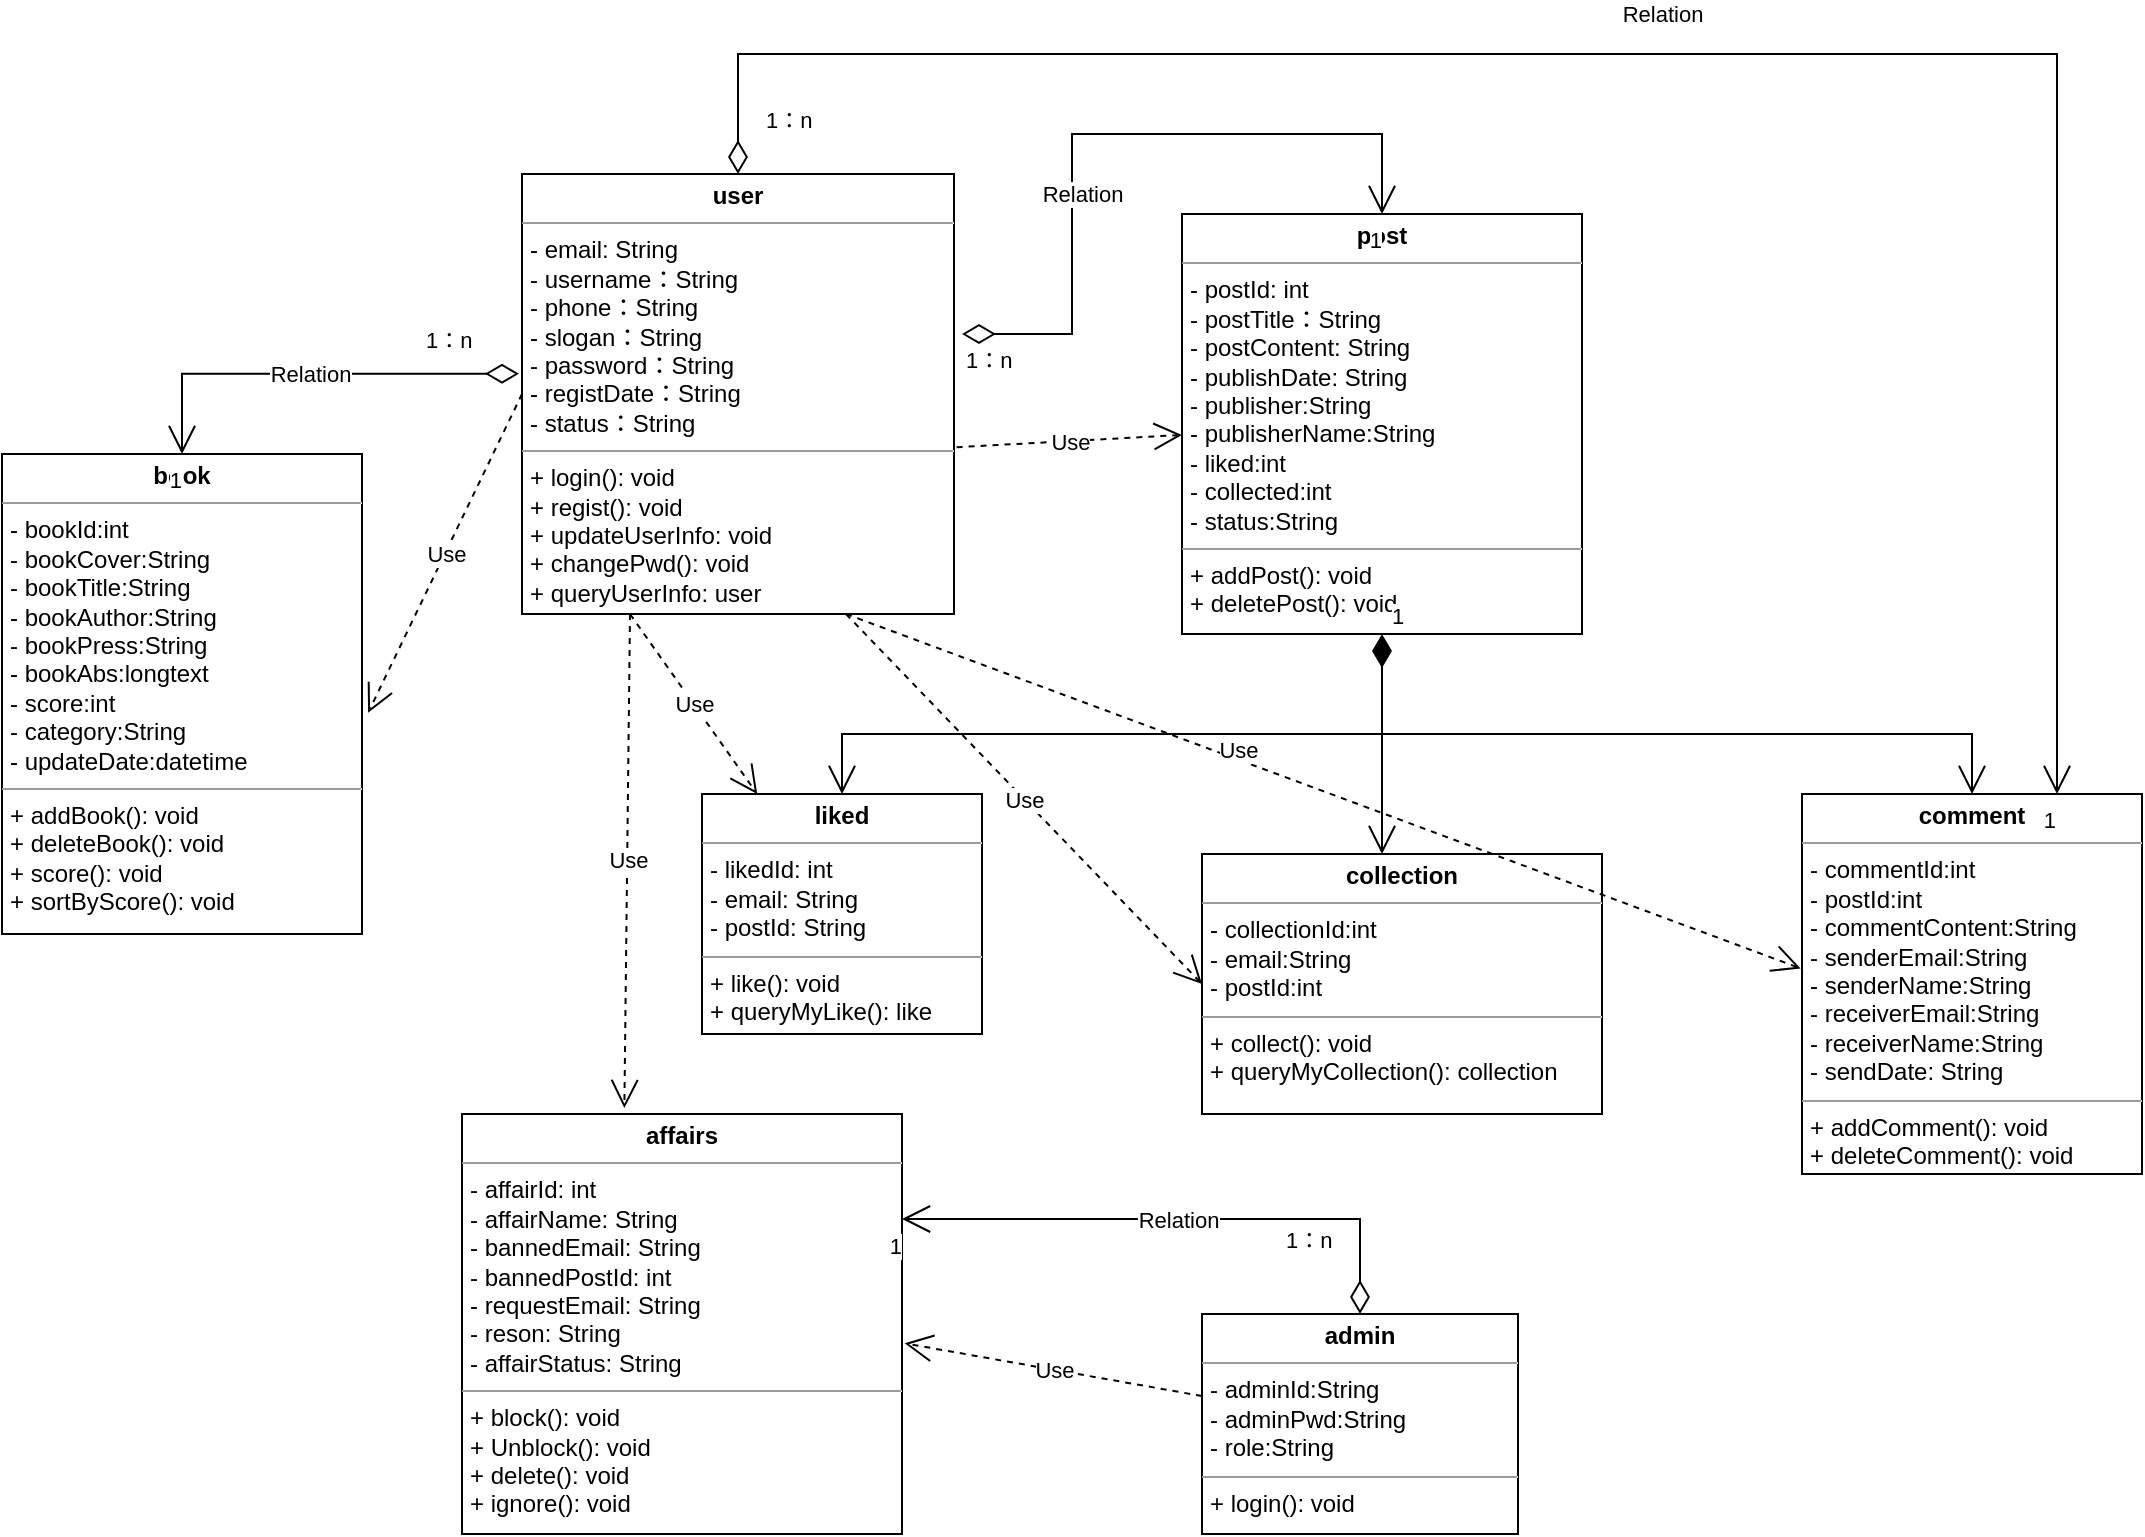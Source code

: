 <mxfile version="20.4.2" type="github">
  <diagram id="C5RBs43oDa-KdzZeNtuy" name="Page-1">
    <mxGraphModel dx="2587" dy="1996" grid="1" gridSize="10" guides="1" tooltips="1" connect="1" arrows="1" fold="1" page="1" pageScale="1" pageWidth="827" pageHeight="1169" math="0" shadow="0">
      <root>
        <mxCell id="WIyWlLk6GJQsqaUBKTNV-0" />
        <mxCell id="WIyWlLk6GJQsqaUBKTNV-1" parent="WIyWlLk6GJQsqaUBKTNV-0" />
        <mxCell id="PttCwia3pkCk1giH9d1G-4" value="&lt;p style=&quot;margin:0px;margin-top:4px;text-align:center;&quot;&gt;&lt;b&gt;user&lt;/b&gt;&lt;/p&gt;&lt;hr size=&quot;1&quot;&gt;&lt;p style=&quot;margin:0px;margin-left:4px;&quot;&gt;- email: String&lt;/p&gt;&lt;p style=&quot;margin:0px;margin-left:4px;&quot;&gt;- username：String&lt;/p&gt;&lt;p style=&quot;margin:0px;margin-left:4px;&quot;&gt;- phone：String&lt;/p&gt;&lt;p style=&quot;margin:0px;margin-left:4px;&quot;&gt;- slogan：String&lt;/p&gt;&lt;p style=&quot;margin:0px;margin-left:4px;&quot;&gt;-&amp;nbsp;password：String&lt;/p&gt;&lt;p style=&quot;margin:0px;margin-left:4px;&quot;&gt;-&amp;nbsp;registDate：String&lt;/p&gt;&lt;p style=&quot;margin:0px;margin-left:4px;&quot;&gt;-&amp;nbsp;status：String&lt;/p&gt;&lt;hr size=&quot;1&quot;&gt;&lt;p style=&quot;margin:0px;margin-left:4px;&quot;&gt;+ login(): void&lt;/p&gt;&lt;p style=&quot;margin:0px;margin-left:4px;&quot;&gt;+ regist(): void&lt;/p&gt;&lt;p style=&quot;margin:0px;margin-left:4px;&quot;&gt;+ updateUserInfo: void&lt;/p&gt;&lt;p style=&quot;margin:0px;margin-left:4px;&quot;&gt;+ changePwd(): void&lt;/p&gt;&lt;p style=&quot;margin:0px;margin-left:4px;&quot;&gt;+ queryUserInfo: user&lt;/p&gt;" style="verticalAlign=top;align=left;overflow=fill;fontSize=12;fontFamily=Helvetica;html=1;" vertex="1" parent="WIyWlLk6GJQsqaUBKTNV-1">
          <mxGeometry x="70" y="60" width="216" height="220" as="geometry" />
        </mxCell>
        <mxCell id="PttCwia3pkCk1giH9d1G-6" value="&lt;p style=&quot;margin:0px;margin-top:4px;text-align:center;&quot;&gt;&lt;b&gt;post&lt;/b&gt;&lt;/p&gt;&lt;hr size=&quot;1&quot;&gt;&lt;p style=&quot;margin:0px;margin-left:4px;&quot;&gt;- postId: int&lt;/p&gt;&lt;p style=&quot;margin:0px;margin-left:4px;&quot;&gt;- postTitle：String&lt;/p&gt;&lt;p style=&quot;margin:0px;margin-left:4px;&quot;&gt;- postContent: String&lt;/p&gt;&lt;p style=&quot;margin:0px;margin-left:4px;&quot;&gt;- publishDate: String&lt;/p&gt;&lt;p style=&quot;margin:0px;margin-left:4px;&quot;&gt;- publisher:String&lt;br&gt;&lt;/p&gt;&lt;p style=&quot;margin:0px;margin-left:4px;&quot;&gt;- publisherName:String&lt;/p&gt;&lt;p style=&quot;margin:0px;margin-left:4px;&quot;&gt;- liked:int&lt;/p&gt;&lt;p style=&quot;margin:0px;margin-left:4px;&quot;&gt;- collected:int&lt;/p&gt;&lt;p style=&quot;margin:0px;margin-left:4px;&quot;&gt;- status:String&lt;/p&gt;&lt;hr size=&quot;1&quot;&gt;&lt;p style=&quot;margin:0px;margin-left:4px;&quot;&gt;+ addPost(): void&lt;/p&gt;&lt;p style=&quot;margin:0px;margin-left:4px;&quot;&gt;+ deletePost(): void&lt;/p&gt;&lt;p style=&quot;margin:0px;margin-left:4px;&quot;&gt;&lt;br&gt;&lt;/p&gt;&lt;p style=&quot;margin:0px;margin-left:4px;&quot;&gt;&lt;br&gt;&lt;/p&gt;" style="verticalAlign=top;align=left;overflow=fill;fontSize=12;fontFamily=Helvetica;html=1;" vertex="1" parent="WIyWlLk6GJQsqaUBKTNV-1">
          <mxGeometry x="400" y="80" width="200" height="210" as="geometry" />
        </mxCell>
        <mxCell id="PttCwia3pkCk1giH9d1G-7" value="&lt;p style=&quot;margin:0px;margin-top:4px;text-align:center;&quot;&gt;&lt;b&gt;comment&lt;/b&gt;&lt;/p&gt;&lt;hr size=&quot;1&quot;&gt;&lt;p style=&quot;margin:0px;margin-left:4px;&quot;&gt;-&amp;nbsp;commentId:int&lt;/p&gt;&lt;p style=&quot;margin:0px;margin-left:4px;&quot;&gt;-&amp;nbsp;postId:int&lt;/p&gt;&lt;p style=&quot;margin:0px;margin-left:4px;&quot;&gt;-&amp;nbsp;commentContent:String&lt;/p&gt;&lt;p style=&quot;margin:0px;margin-left:4px;&quot;&gt;-&amp;nbsp;senderEmail:String&lt;/p&gt;&lt;p style=&quot;margin:0px;margin-left:4px;&quot;&gt;-&amp;nbsp;senderName:String&lt;/p&gt;&lt;p style=&quot;margin:0px;margin-left:4px;&quot;&gt;-&amp;nbsp;receiverEmail:String&lt;/p&gt;&lt;p style=&quot;margin:0px;margin-left:4px;&quot;&gt;-&amp;nbsp;receiverName:String&lt;/p&gt;&lt;p style=&quot;margin:0px;margin-left:4px;&quot;&gt;-&amp;nbsp;sendDate: String&lt;/p&gt;&lt;hr size=&quot;1&quot;&gt;&lt;p style=&quot;margin:0px;margin-left:4px;&quot;&gt;+ addComment(): void&lt;/p&gt;&lt;p style=&quot;margin:0px;margin-left:4px;&quot;&gt;+ deleteComment(): void&lt;/p&gt;" style="verticalAlign=top;align=left;overflow=fill;fontSize=12;fontFamily=Helvetica;html=1;" vertex="1" parent="WIyWlLk6GJQsqaUBKTNV-1">
          <mxGeometry x="710" y="370" width="170" height="190" as="geometry" />
        </mxCell>
        <mxCell id="PttCwia3pkCk1giH9d1G-8" value="&lt;p style=&quot;margin:0px;margin-top:4px;text-align:center;&quot;&gt;&lt;b&gt;collection&lt;/b&gt;&lt;/p&gt;&lt;hr size=&quot;1&quot;&gt;&lt;p style=&quot;margin:0px;margin-left:4px;&quot;&gt;-&amp;nbsp;collectionId:int&lt;/p&gt;&lt;p style=&quot;margin:0px;margin-left:4px;&quot;&gt;- email:String&lt;br&gt;&lt;/p&gt;&lt;p style=&quot;margin:0px;margin-left:4px;&quot;&gt;-&amp;nbsp;postId:int&lt;/p&gt;&lt;hr size=&quot;1&quot;&gt;&lt;p style=&quot;margin:0px;margin-left:4px;&quot;&gt;+ collect(): void&lt;/p&gt;&lt;p style=&quot;margin:0px;margin-left:4px;&quot;&gt;+ queryMyCollection(): collection&lt;/p&gt;" style="verticalAlign=top;align=left;overflow=fill;fontSize=12;fontFamily=Helvetica;html=1;" vertex="1" parent="WIyWlLk6GJQsqaUBKTNV-1">
          <mxGeometry x="410" y="400" width="200" height="130" as="geometry" />
        </mxCell>
        <mxCell id="PttCwia3pkCk1giH9d1G-9" value="&lt;p style=&quot;margin:0px;margin-top:4px;text-align:center;&quot;&gt;&lt;b&gt;book&lt;/b&gt;&lt;/p&gt;&lt;hr size=&quot;1&quot;&gt;&lt;p style=&quot;margin:0px;margin-left:4px;&quot;&gt;-&amp;nbsp;bookId:int&lt;/p&gt;&lt;p style=&quot;margin:0px;margin-left:4px;&quot;&gt;-&amp;nbsp;bookCover:String&lt;/p&gt;&lt;p style=&quot;margin:0px;margin-left:4px;&quot;&gt;-&amp;nbsp;bookTitle:String&lt;/p&gt;&lt;p style=&quot;margin:0px;margin-left:4px;&quot;&gt;-&amp;nbsp;bookAuthor:String&lt;/p&gt;&lt;p style=&quot;margin:0px;margin-left:4px;&quot;&gt;-&amp;nbsp;bookPress:String&lt;/p&gt;&lt;p style=&quot;margin:0px;margin-left:4px;&quot;&gt;-&amp;nbsp;bookAbs:longtext&lt;/p&gt;&lt;p style=&quot;margin:0px;margin-left:4px;&quot;&gt;-&amp;nbsp;score:int&lt;/p&gt;&lt;p style=&quot;margin:0px;margin-left:4px;&quot;&gt;-&amp;nbsp;category:String&lt;/p&gt;&lt;p style=&quot;margin:0px;margin-left:4px;&quot;&gt;-&amp;nbsp;updateDate:datetime&lt;/p&gt;&lt;hr size=&quot;1&quot;&gt;&lt;p style=&quot;margin:0px;margin-left:4px;&quot;&gt;+ addBook(): void&lt;/p&gt;&lt;p style=&quot;margin:0px;margin-left:4px;&quot;&gt;+ deleteBook(): void&lt;/p&gt;&lt;p style=&quot;margin:0px;margin-left:4px;&quot;&gt;+ score(): void&lt;/p&gt;&lt;p style=&quot;margin:0px;margin-left:4px;&quot;&gt;+ sortByScore(): void&lt;/p&gt;" style="verticalAlign=top;align=left;overflow=fill;fontSize=12;fontFamily=Helvetica;html=1;" vertex="1" parent="WIyWlLk6GJQsqaUBKTNV-1">
          <mxGeometry x="-190" y="200" width="180" height="240" as="geometry" />
        </mxCell>
        <mxCell id="PttCwia3pkCk1giH9d1G-10" value="&lt;p style=&quot;margin:0px;margin-top:4px;text-align:center;&quot;&gt;&lt;b&gt;admin&lt;/b&gt;&lt;/p&gt;&lt;hr size=&quot;1&quot;&gt;&lt;p style=&quot;margin:0px;margin-left:4px;&quot;&gt;-&amp;nbsp;adminId:String&lt;/p&gt;&lt;p style=&quot;margin:0px;margin-left:4px;&quot;&gt;-&amp;nbsp;adminPwd:String&lt;/p&gt;&lt;p style=&quot;margin:0px;margin-left:4px;&quot;&gt;-&amp;nbsp;role:String&lt;/p&gt;&lt;hr size=&quot;1&quot;&gt;&lt;p style=&quot;margin:0px;margin-left:4px;&quot;&gt;+ login(): void&lt;/p&gt;" style="verticalAlign=top;align=left;overflow=fill;fontSize=12;fontFamily=Helvetica;html=1;" vertex="1" parent="WIyWlLk6GJQsqaUBKTNV-1">
          <mxGeometry x="410" y="630" width="158" height="110" as="geometry" />
        </mxCell>
        <mxCell id="PttCwia3pkCk1giH9d1G-11" value="&lt;p style=&quot;margin:0px;margin-top:4px;text-align:center;&quot;&gt;&lt;b&gt;affairs&lt;/b&gt;&lt;br&gt;&lt;/p&gt;&lt;hr size=&quot;1&quot;&gt;&lt;p style=&quot;margin:0px;margin-left:4px;&quot;&gt;- affairId: int&lt;/p&gt;&lt;p style=&quot;margin:0px;margin-left:4px;&quot;&gt;- affairName: String&lt;/p&gt;&lt;p style=&quot;margin:0px;margin-left:4px;&quot;&gt;- bannedEmail: String&lt;/p&gt;&lt;p style=&quot;margin:0px;margin-left:4px;&quot;&gt;- bannedPostId: int&lt;/p&gt;&lt;p style=&quot;margin:0px;margin-left:4px;&quot;&gt;- requestEmail: String&lt;/p&gt;&lt;p style=&quot;margin:0px;margin-left:4px;&quot;&gt;- reson: String&lt;/p&gt;&lt;p style=&quot;margin:0px;margin-left:4px;&quot;&gt;- affairStatus: String&lt;/p&gt;&lt;hr size=&quot;1&quot;&gt;&lt;p style=&quot;margin:0px;margin-left:4px;&quot;&gt;+ block(): void&lt;/p&gt;&lt;p style=&quot;margin:0px;margin-left:4px;&quot;&gt;+&amp;nbsp;Unblock(): void&lt;/p&gt;&lt;p style=&quot;margin:0px;margin-left:4px;&quot;&gt;+ delete(): void&lt;/p&gt;&lt;p style=&quot;margin:0px;margin-left:4px;&quot;&gt;+ ignore(): void&lt;/p&gt;&lt;p style=&quot;margin:0px;margin-left:4px;&quot;&gt;&lt;br&gt;&lt;/p&gt;" style="verticalAlign=top;align=left;overflow=fill;fontSize=12;fontFamily=Helvetica;html=1;" vertex="1" parent="WIyWlLk6GJQsqaUBKTNV-1">
          <mxGeometry x="40" y="530" width="220" height="210" as="geometry" />
        </mxCell>
        <mxCell id="PttCwia3pkCk1giH9d1G-12" value="&lt;p style=&quot;margin:0px;margin-top:4px;text-align:center;&quot;&gt;&lt;b&gt;liked&lt;/b&gt;&lt;/p&gt;&lt;hr size=&quot;1&quot;&gt;&lt;p style=&quot;margin:0px;margin-left:4px;&quot;&gt;- likedId: int&lt;/p&gt;&lt;p style=&quot;margin:0px;margin-left:4px;&quot;&gt;- email: String&lt;/p&gt;&lt;p style=&quot;margin:0px;margin-left:4px;&quot;&gt;- postId: String&lt;/p&gt;&lt;hr size=&quot;1&quot;&gt;&lt;p style=&quot;margin:0px;margin-left:4px;&quot;&gt;+ like(): void&lt;/p&gt;&lt;p style=&quot;margin:0px;margin-left:4px;&quot;&gt;+ queryMyLike(): like&lt;/p&gt;" style="verticalAlign=top;align=left;overflow=fill;fontSize=12;fontFamily=Helvetica;html=1;" vertex="1" parent="WIyWlLk6GJQsqaUBKTNV-1">
          <mxGeometry x="160" y="370" width="140" height="120" as="geometry" />
        </mxCell>
        <mxCell id="PttCwia3pkCk1giH9d1G-23" value="1" style="endArrow=open;html=1;endSize=12;startArrow=diamondThin;startSize=14;startFill=1;edgeStyle=orthogonalEdgeStyle;align=left;verticalAlign=bottom;rounded=0;exitX=0.5;exitY=1;exitDx=0;exitDy=0;entryX=0.5;entryY=0;entryDx=0;entryDy=0;" edge="1" parent="WIyWlLk6GJQsqaUBKTNV-1" source="PttCwia3pkCk1giH9d1G-6" target="PttCwia3pkCk1giH9d1G-12">
          <mxGeometry x="-1" y="3" relative="1" as="geometry">
            <mxPoint x="320" y="380" as="sourcePoint" />
            <mxPoint x="480" y="380" as="targetPoint" />
            <Array as="points">
              <mxPoint x="500" y="340" />
              <mxPoint x="230" y="340" />
            </Array>
          </mxGeometry>
        </mxCell>
        <mxCell id="PttCwia3pkCk1giH9d1G-25" value="" style="endArrow=open;endFill=1;endSize=12;html=1;rounded=0;entryX=0.45;entryY=0;entryDx=0;entryDy=0;entryPerimeter=0;" edge="1" parent="WIyWlLk6GJQsqaUBKTNV-1" target="PttCwia3pkCk1giH9d1G-8">
          <mxGeometry width="160" relative="1" as="geometry">
            <mxPoint x="500" y="320" as="sourcePoint" />
            <mxPoint x="540" y="300" as="targetPoint" />
          </mxGeometry>
        </mxCell>
        <mxCell id="PttCwia3pkCk1giH9d1G-26" value="" style="endArrow=open;endFill=1;endSize=12;html=1;rounded=0;entryX=0.5;entryY=0;entryDx=0;entryDy=0;" edge="1" parent="WIyWlLk6GJQsqaUBKTNV-1" target="PttCwia3pkCk1giH9d1G-7">
          <mxGeometry width="160" relative="1" as="geometry">
            <mxPoint x="500" y="340" as="sourcePoint" />
            <mxPoint x="530" y="280" as="targetPoint" />
            <Array as="points">
              <mxPoint x="795" y="340" />
            </Array>
          </mxGeometry>
        </mxCell>
        <mxCell id="PttCwia3pkCk1giH9d1G-27" value="Use" style="endArrow=open;endSize=12;dashed=1;html=1;rounded=0;exitX=0.25;exitY=1;exitDx=0;exitDy=0;" edge="1" parent="WIyWlLk6GJQsqaUBKTNV-1" source="PttCwia3pkCk1giH9d1G-4" target="PttCwia3pkCk1giH9d1G-12">
          <mxGeometry width="160" relative="1" as="geometry">
            <mxPoint x="240" y="290" as="sourcePoint" />
            <mxPoint x="470" y="290" as="targetPoint" />
          </mxGeometry>
        </mxCell>
        <mxCell id="PttCwia3pkCk1giH9d1G-38" value="Use" style="endArrow=open;endSize=12;dashed=1;html=1;rounded=0;entryX=0;entryY=0.5;entryDx=0;entryDy=0;exitX=0.75;exitY=1;exitDx=0;exitDy=0;" edge="1" parent="WIyWlLk6GJQsqaUBKTNV-1" source="PttCwia3pkCk1giH9d1G-4" target="PttCwia3pkCk1giH9d1G-8">
          <mxGeometry width="160" relative="1" as="geometry">
            <mxPoint x="180" y="280" as="sourcePoint" />
            <mxPoint x="219.2" y="380" as="targetPoint" />
          </mxGeometry>
        </mxCell>
        <mxCell id="PttCwia3pkCk1giH9d1G-39" value="Use" style="endArrow=open;endSize=12;dashed=1;html=1;rounded=0;entryX=-0.004;entryY=0.459;entryDx=0;entryDy=0;entryPerimeter=0;exitX=0.75;exitY=1;exitDx=0;exitDy=0;" edge="1" parent="WIyWlLk6GJQsqaUBKTNV-1" source="PttCwia3pkCk1giH9d1G-4" target="PttCwia3pkCk1giH9d1G-7">
          <mxGeometry x="-0.184" y="4" width="160" relative="1" as="geometry">
            <mxPoint x="270" y="280" as="sourcePoint" />
            <mxPoint x="229.2" y="390" as="targetPoint" />
            <mxPoint as="offset" />
          </mxGeometry>
        </mxCell>
        <mxCell id="PttCwia3pkCk1giH9d1G-40" value="Use" style="endArrow=open;endSize=12;dashed=1;html=1;rounded=0;exitX=1.006;exitY=0.621;exitDx=0;exitDy=0;exitPerimeter=0;" edge="1" parent="WIyWlLk6GJQsqaUBKTNV-1" source="PttCwia3pkCk1giH9d1G-4" target="PttCwia3pkCk1giH9d1G-6">
          <mxGeometry width="160" relative="1" as="geometry">
            <mxPoint x="208" y="310" as="sourcePoint" />
            <mxPoint x="239.2" y="400" as="targetPoint" />
          </mxGeometry>
        </mxCell>
        <mxCell id="PttCwia3pkCk1giH9d1G-41" value="Use" style="endArrow=open;endSize=12;dashed=1;html=1;rounded=0;exitX=0;exitY=0.5;exitDx=0;exitDy=0;entryX=1.017;entryY=0.539;entryDx=0;entryDy=0;entryPerimeter=0;" edge="1" parent="WIyWlLk6GJQsqaUBKTNV-1" source="PttCwia3pkCk1giH9d1G-4" target="PttCwia3pkCk1giH9d1G-9">
          <mxGeometry width="160" relative="1" as="geometry">
            <mxPoint x="188" y="290" as="sourcePoint" />
            <mxPoint x="219.2" y="380" as="targetPoint" />
          </mxGeometry>
        </mxCell>
        <mxCell id="PttCwia3pkCk1giH9d1G-43" value="Use" style="endArrow=open;endSize=12;dashed=1;html=1;rounded=0;exitX=0.25;exitY=1;exitDx=0;exitDy=0;entryX=0.369;entryY=-0.014;entryDx=0;entryDy=0;entryPerimeter=0;" edge="1" parent="WIyWlLk6GJQsqaUBKTNV-1" source="PttCwia3pkCk1giH9d1G-4" target="PttCwia3pkCk1giH9d1G-11">
          <mxGeometry width="160" relative="1" as="geometry">
            <mxPoint x="198" y="300" as="sourcePoint" />
            <mxPoint x="229.2" y="390" as="targetPoint" />
          </mxGeometry>
        </mxCell>
        <mxCell id="PttCwia3pkCk1giH9d1G-44" value="Use" style="endArrow=open;endSize=12;dashed=1;html=1;rounded=0;entryX=1.006;entryY=0.546;entryDx=0;entryDy=0;entryPerimeter=0;" edge="1" parent="WIyWlLk6GJQsqaUBKTNV-1" source="PttCwia3pkCk1giH9d1G-10" target="PttCwia3pkCk1giH9d1G-11">
          <mxGeometry width="160" relative="1" as="geometry">
            <mxPoint x="167.912" y="292.2" as="sourcePoint" />
            <mxPoint x="131.18" y="537.06" as="targetPoint" />
          </mxGeometry>
        </mxCell>
        <mxCell id="PttCwia3pkCk1giH9d1G-45" value="Relation" style="endArrow=open;html=1;endSize=12;startArrow=diamondThin;startSize=14;startFill=0;edgeStyle=orthogonalEdgeStyle;rounded=0;entryX=0.5;entryY=0;entryDx=0;entryDy=0;" edge="1" parent="WIyWlLk6GJQsqaUBKTNV-1" target="PttCwia3pkCk1giH9d1G-6">
          <mxGeometry x="-0.285" y="-5" relative="1" as="geometry">
            <mxPoint x="290" y="140" as="sourcePoint" />
            <mxPoint x="450" y="140" as="targetPoint" />
            <Array as="points">
              <mxPoint x="345" y="140" />
              <mxPoint x="345" y="40" />
              <mxPoint x="500" y="40" />
            </Array>
            <mxPoint as="offset" />
          </mxGeometry>
        </mxCell>
        <mxCell id="PttCwia3pkCk1giH9d1G-46" value="1：n" style="edgeLabel;resizable=0;html=1;align=left;verticalAlign=top;" connectable="0" vertex="1" parent="PttCwia3pkCk1giH9d1G-45">
          <mxGeometry x="-1" relative="1" as="geometry" />
        </mxCell>
        <mxCell id="PttCwia3pkCk1giH9d1G-47" value="1" style="edgeLabel;resizable=0;html=1;align=right;verticalAlign=top;" connectable="0" vertex="1" parent="PttCwia3pkCk1giH9d1G-45">
          <mxGeometry x="1" relative="1" as="geometry" />
        </mxCell>
        <mxCell id="PttCwia3pkCk1giH9d1G-50" value="Relation" style="endArrow=open;html=1;endSize=12;startArrow=diamondThin;startSize=14;startFill=0;edgeStyle=orthogonalEdgeStyle;rounded=0;exitX=-0.007;exitY=0.454;exitDx=0;exitDy=0;exitPerimeter=0;entryX=0.5;entryY=0;entryDx=0;entryDy=0;" edge="1" parent="WIyWlLk6GJQsqaUBKTNV-1" source="PttCwia3pkCk1giH9d1G-4" target="PttCwia3pkCk1giH9d1G-9">
          <mxGeometry relative="1" as="geometry">
            <mxPoint x="460" y="200" as="sourcePoint" />
            <mxPoint x="620" y="200" as="targetPoint" />
          </mxGeometry>
        </mxCell>
        <mxCell id="PttCwia3pkCk1giH9d1G-51" value="1：n" style="edgeLabel;resizable=0;html=1;align=left;verticalAlign=top;" connectable="0" vertex="1" parent="PttCwia3pkCk1giH9d1G-50">
          <mxGeometry x="-1" relative="1" as="geometry">
            <mxPoint x="-48" y="-30" as="offset" />
          </mxGeometry>
        </mxCell>
        <mxCell id="PttCwia3pkCk1giH9d1G-52" value="1" style="edgeLabel;resizable=0;html=1;align=right;verticalAlign=top;" connectable="0" vertex="1" parent="PttCwia3pkCk1giH9d1G-50">
          <mxGeometry x="1" relative="1" as="geometry" />
        </mxCell>
        <mxCell id="PttCwia3pkCk1giH9d1G-54" value="Relation" style="endArrow=open;html=1;endSize=12;startArrow=diamondThin;startSize=14;startFill=0;edgeStyle=orthogonalEdgeStyle;rounded=0;exitX=0.5;exitY=0;exitDx=0;exitDy=0;entryX=0.75;entryY=0;entryDx=0;entryDy=0;" edge="1" parent="WIyWlLk6GJQsqaUBKTNV-1" source="PttCwia3pkCk1giH9d1G-4" target="PttCwia3pkCk1giH9d1G-7">
          <mxGeometry x="-0.042" y="20" relative="1" as="geometry">
            <mxPoint x="370" y="110" as="sourcePoint" />
            <mxPoint x="530" y="110" as="targetPoint" />
            <Array as="points">
              <mxPoint x="178" />
              <mxPoint x="838" />
            </Array>
            <mxPoint as="offset" />
          </mxGeometry>
        </mxCell>
        <mxCell id="PttCwia3pkCk1giH9d1G-55" value="1：n" style="edgeLabel;resizable=0;html=1;align=left;verticalAlign=top;" connectable="0" vertex="1" parent="PttCwia3pkCk1giH9d1G-54">
          <mxGeometry x="-1" relative="1" as="geometry">
            <mxPoint x="12" y="-40" as="offset" />
          </mxGeometry>
        </mxCell>
        <mxCell id="PttCwia3pkCk1giH9d1G-56" value="1" style="edgeLabel;resizable=0;html=1;align=right;verticalAlign=top;" connectable="0" vertex="1" parent="PttCwia3pkCk1giH9d1G-54">
          <mxGeometry x="1" relative="1" as="geometry" />
        </mxCell>
        <mxCell id="PttCwia3pkCk1giH9d1G-57" value="Relation" style="endArrow=open;html=1;endSize=12;startArrow=diamondThin;startSize=14;startFill=0;edgeStyle=orthogonalEdgeStyle;rounded=0;exitX=0.5;exitY=0;exitDx=0;exitDy=0;entryX=1;entryY=0.25;entryDx=0;entryDy=0;" edge="1" parent="WIyWlLk6GJQsqaUBKTNV-1" source="PttCwia3pkCk1giH9d1G-10" target="PttCwia3pkCk1giH9d1G-11">
          <mxGeometry relative="1" as="geometry">
            <mxPoint x="260" y="635" as="sourcePoint" />
            <mxPoint x="420" y="635" as="targetPoint" />
          </mxGeometry>
        </mxCell>
        <mxCell id="PttCwia3pkCk1giH9d1G-58" value="1：n" style="edgeLabel;resizable=0;html=1;align=left;verticalAlign=top;" connectable="0" vertex="1" parent="PttCwia3pkCk1giH9d1G-57">
          <mxGeometry x="-1" relative="1" as="geometry">
            <mxPoint x="-39" y="-50" as="offset" />
          </mxGeometry>
        </mxCell>
        <mxCell id="PttCwia3pkCk1giH9d1G-59" value="1" style="edgeLabel;resizable=0;html=1;align=right;verticalAlign=top;" connectable="0" vertex="1" parent="PttCwia3pkCk1giH9d1G-57">
          <mxGeometry x="1" relative="1" as="geometry" />
        </mxCell>
      </root>
    </mxGraphModel>
  </diagram>
</mxfile>
